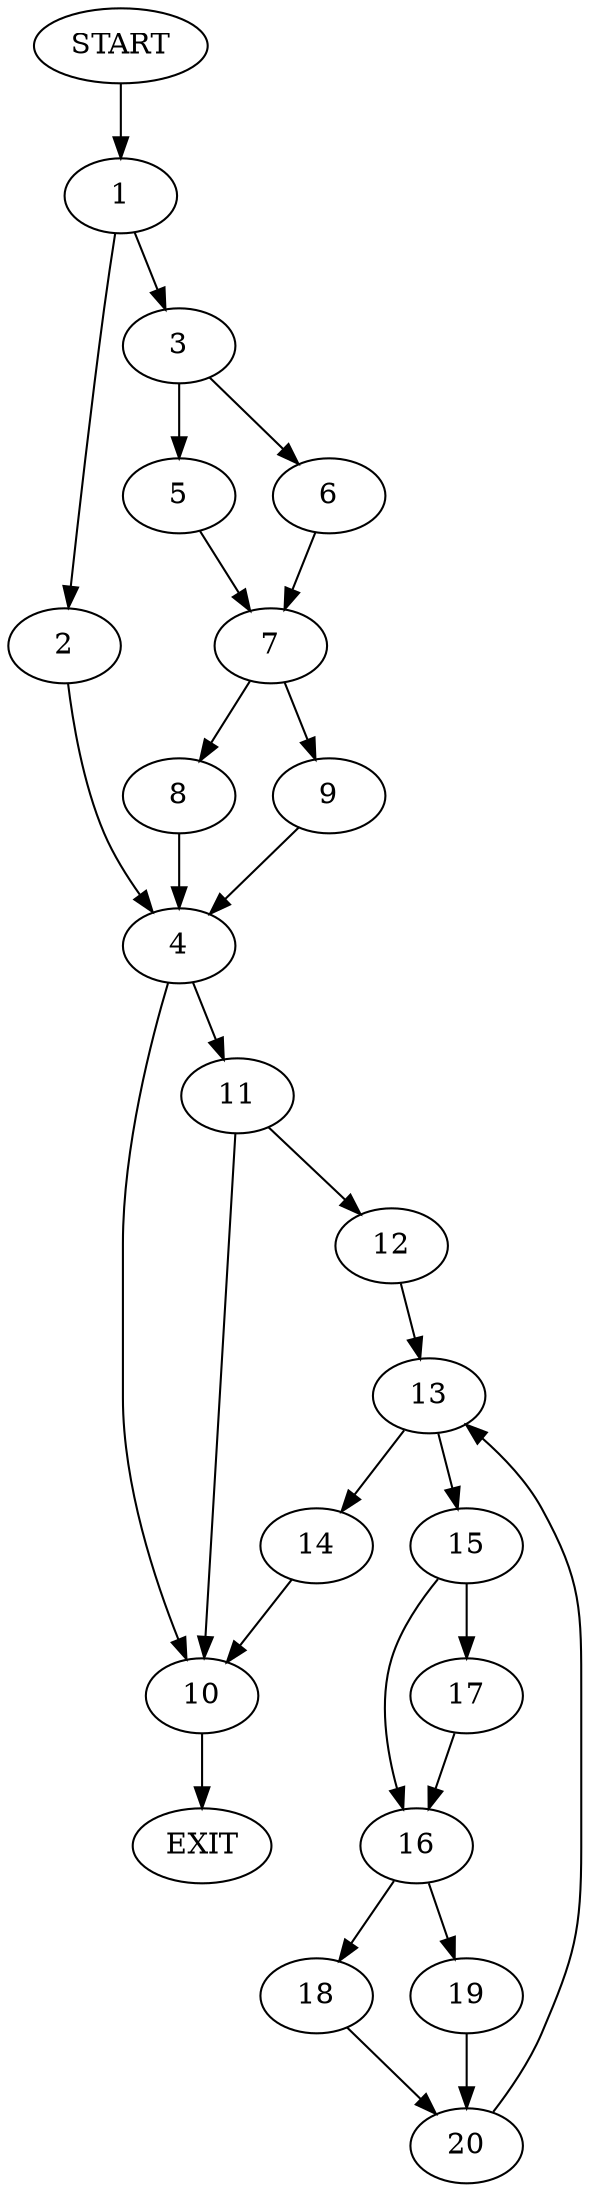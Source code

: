 digraph {
0 [label="START"]
21 [label="EXIT"]
0 -> 1
1 -> 2
1 -> 3
2 -> 4
3 -> 5
3 -> 6
5 -> 7
6 -> 7
7 -> 8
7 -> 9
9 -> 4
8 -> 4
4 -> 10
4 -> 11
10 -> 21
11 -> 10
11 -> 12
12 -> 13
13 -> 14
13 -> 15
15 -> 16
15 -> 17
14 -> 10
16 -> 18
16 -> 19
17 -> 16
19 -> 20
18 -> 20
20 -> 13
}
